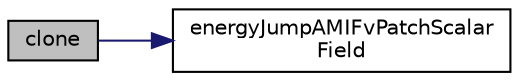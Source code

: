 digraph "clone"
{
  bgcolor="transparent";
  edge [fontname="Helvetica",fontsize="10",labelfontname="Helvetica",labelfontsize="10"];
  node [fontname="Helvetica",fontsize="10",shape=record];
  rankdir="LR";
  Node1 [label="clone",height=0.2,width=0.4,color="black", fillcolor="grey75", style="filled", fontcolor="black"];
  Node1 -> Node2 [color="midnightblue",fontsize="10",style="solid",fontname="Helvetica"];
  Node2 [label="energyJumpAMIFvPatchScalar\lField",height=0.2,width=0.4,color="black",URL="$a00644.html#ac36c518dad55c2e07a1d3bf0f8ae2e4a",tooltip="Construct from patch and internal field. "];
}
